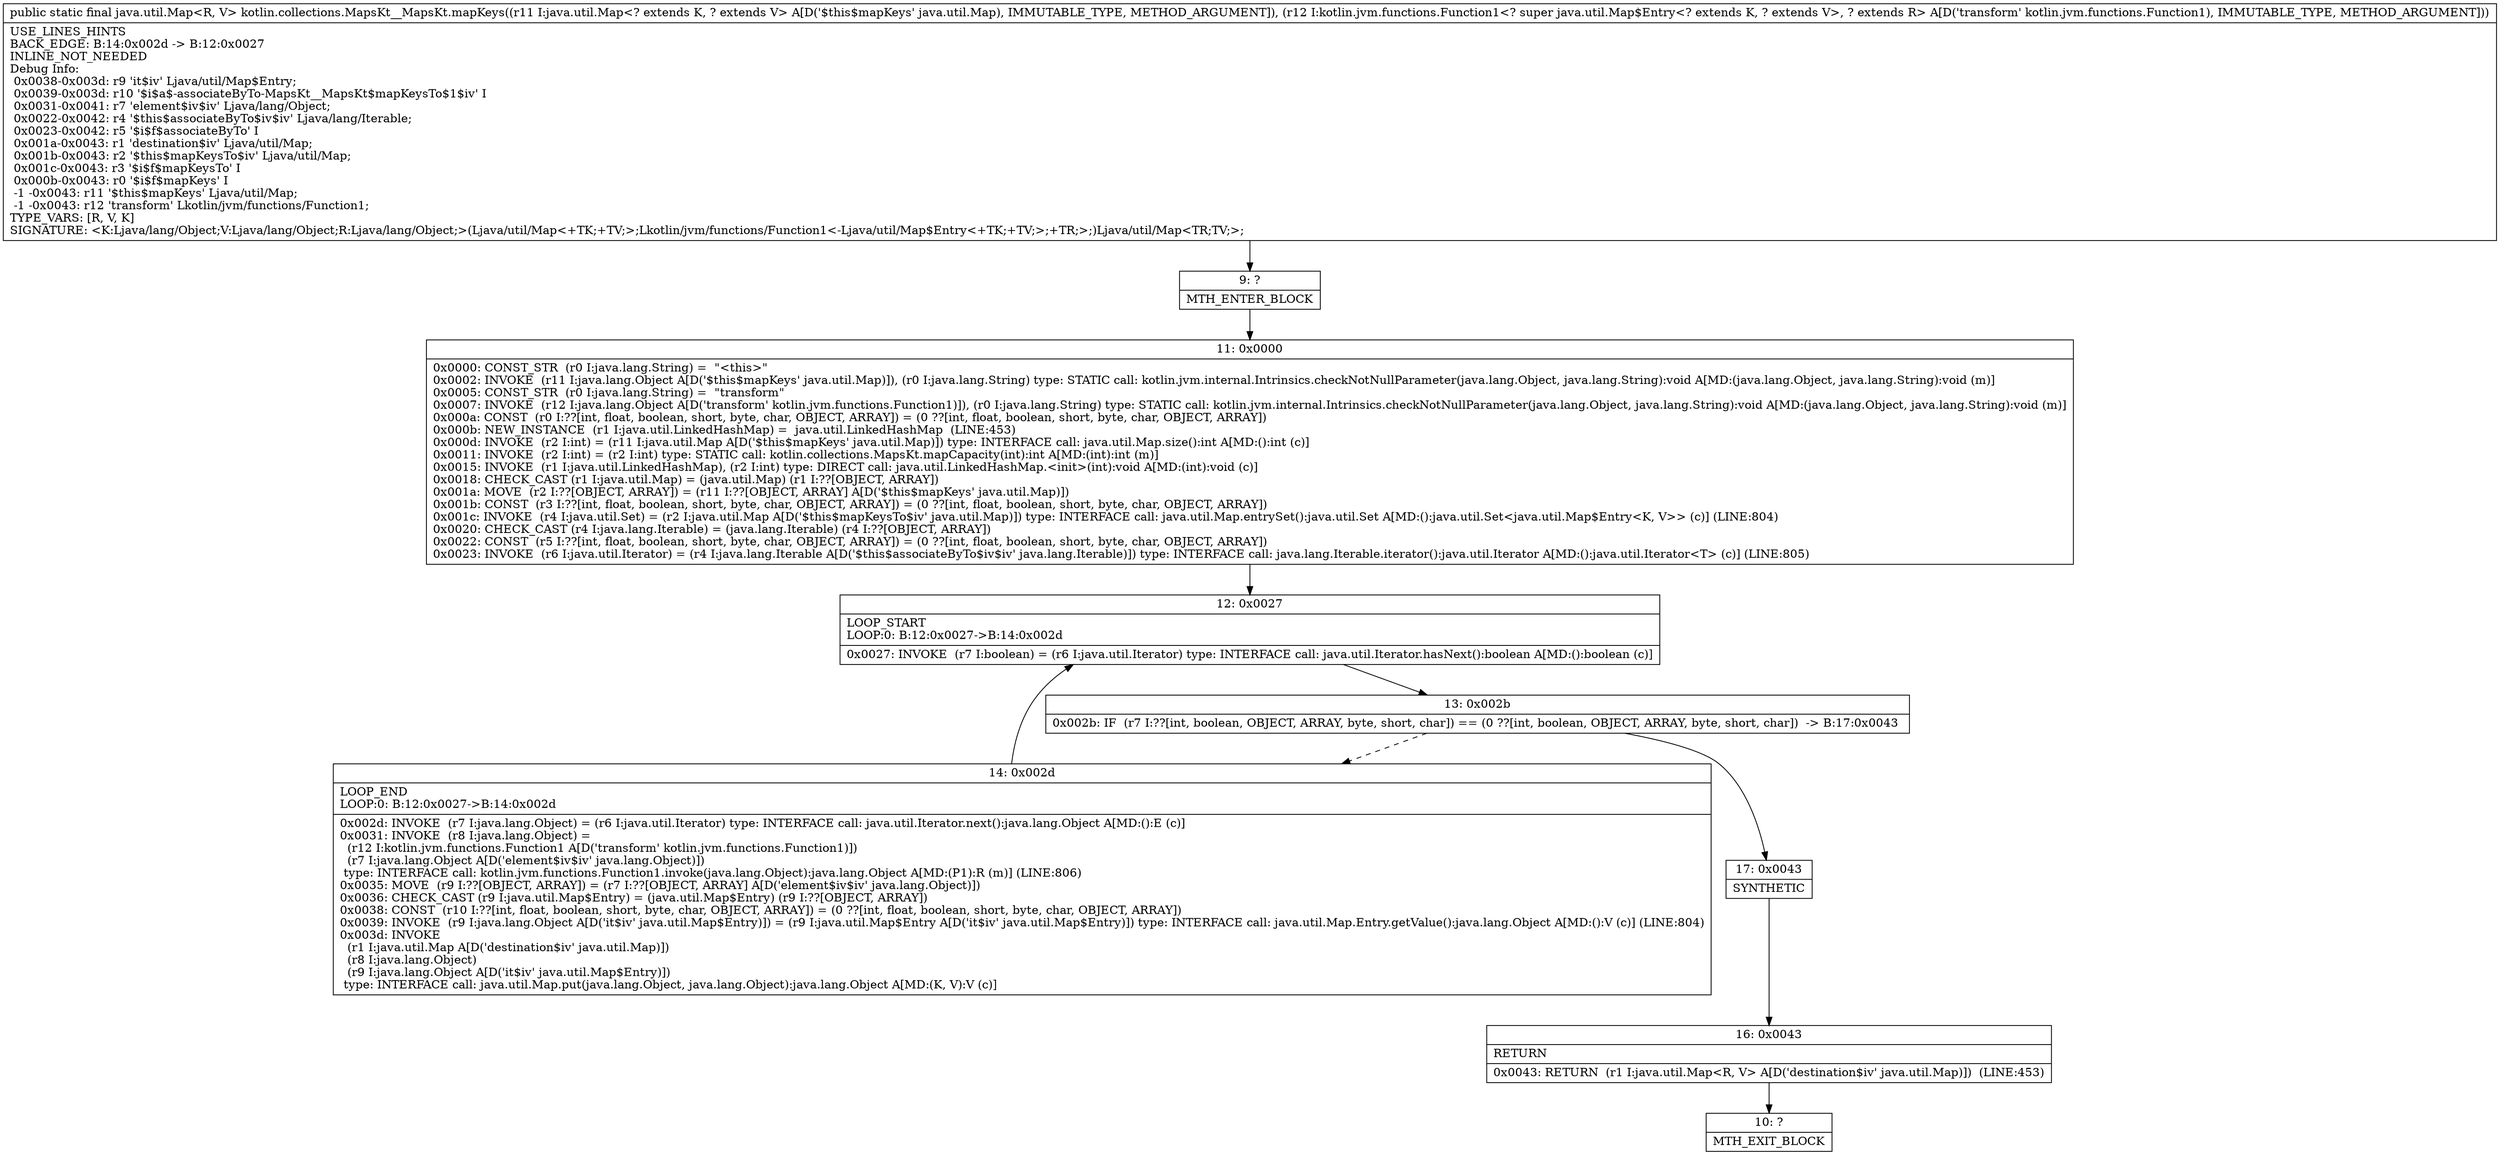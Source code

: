 digraph "CFG forkotlin.collections.MapsKt__MapsKt.mapKeys(Ljava\/util\/Map;Lkotlin\/jvm\/functions\/Function1;)Ljava\/util\/Map;" {
Node_9 [shape=record,label="{9\:\ ?|MTH_ENTER_BLOCK\l}"];
Node_11 [shape=record,label="{11\:\ 0x0000|0x0000: CONST_STR  (r0 I:java.lang.String) =  \"\<this\>\" \l0x0002: INVOKE  (r11 I:java.lang.Object A[D('$this$mapKeys' java.util.Map)]), (r0 I:java.lang.String) type: STATIC call: kotlin.jvm.internal.Intrinsics.checkNotNullParameter(java.lang.Object, java.lang.String):void A[MD:(java.lang.Object, java.lang.String):void (m)]\l0x0005: CONST_STR  (r0 I:java.lang.String) =  \"transform\" \l0x0007: INVOKE  (r12 I:java.lang.Object A[D('transform' kotlin.jvm.functions.Function1)]), (r0 I:java.lang.String) type: STATIC call: kotlin.jvm.internal.Intrinsics.checkNotNullParameter(java.lang.Object, java.lang.String):void A[MD:(java.lang.Object, java.lang.String):void (m)]\l0x000a: CONST  (r0 I:??[int, float, boolean, short, byte, char, OBJECT, ARRAY]) = (0 ??[int, float, boolean, short, byte, char, OBJECT, ARRAY]) \l0x000b: NEW_INSTANCE  (r1 I:java.util.LinkedHashMap) =  java.util.LinkedHashMap  (LINE:453)\l0x000d: INVOKE  (r2 I:int) = (r11 I:java.util.Map A[D('$this$mapKeys' java.util.Map)]) type: INTERFACE call: java.util.Map.size():int A[MD:():int (c)]\l0x0011: INVOKE  (r2 I:int) = (r2 I:int) type: STATIC call: kotlin.collections.MapsKt.mapCapacity(int):int A[MD:(int):int (m)]\l0x0015: INVOKE  (r1 I:java.util.LinkedHashMap), (r2 I:int) type: DIRECT call: java.util.LinkedHashMap.\<init\>(int):void A[MD:(int):void (c)]\l0x0018: CHECK_CAST (r1 I:java.util.Map) = (java.util.Map) (r1 I:??[OBJECT, ARRAY]) \l0x001a: MOVE  (r2 I:??[OBJECT, ARRAY]) = (r11 I:??[OBJECT, ARRAY] A[D('$this$mapKeys' java.util.Map)]) \l0x001b: CONST  (r3 I:??[int, float, boolean, short, byte, char, OBJECT, ARRAY]) = (0 ??[int, float, boolean, short, byte, char, OBJECT, ARRAY]) \l0x001c: INVOKE  (r4 I:java.util.Set) = (r2 I:java.util.Map A[D('$this$mapKeysTo$iv' java.util.Map)]) type: INTERFACE call: java.util.Map.entrySet():java.util.Set A[MD:():java.util.Set\<java.util.Map$Entry\<K, V\>\> (c)] (LINE:804)\l0x0020: CHECK_CAST (r4 I:java.lang.Iterable) = (java.lang.Iterable) (r4 I:??[OBJECT, ARRAY]) \l0x0022: CONST  (r5 I:??[int, float, boolean, short, byte, char, OBJECT, ARRAY]) = (0 ??[int, float, boolean, short, byte, char, OBJECT, ARRAY]) \l0x0023: INVOKE  (r6 I:java.util.Iterator) = (r4 I:java.lang.Iterable A[D('$this$associateByTo$iv$iv' java.lang.Iterable)]) type: INTERFACE call: java.lang.Iterable.iterator():java.util.Iterator A[MD:():java.util.Iterator\<T\> (c)] (LINE:805)\l}"];
Node_12 [shape=record,label="{12\:\ 0x0027|LOOP_START\lLOOP:0: B:12:0x0027\-\>B:14:0x002d\l|0x0027: INVOKE  (r7 I:boolean) = (r6 I:java.util.Iterator) type: INTERFACE call: java.util.Iterator.hasNext():boolean A[MD:():boolean (c)]\l}"];
Node_13 [shape=record,label="{13\:\ 0x002b|0x002b: IF  (r7 I:??[int, boolean, OBJECT, ARRAY, byte, short, char]) == (0 ??[int, boolean, OBJECT, ARRAY, byte, short, char])  \-\> B:17:0x0043 \l}"];
Node_14 [shape=record,label="{14\:\ 0x002d|LOOP_END\lLOOP:0: B:12:0x0027\-\>B:14:0x002d\l|0x002d: INVOKE  (r7 I:java.lang.Object) = (r6 I:java.util.Iterator) type: INTERFACE call: java.util.Iterator.next():java.lang.Object A[MD:():E (c)]\l0x0031: INVOKE  (r8 I:java.lang.Object) = \l  (r12 I:kotlin.jvm.functions.Function1 A[D('transform' kotlin.jvm.functions.Function1)])\l  (r7 I:java.lang.Object A[D('element$iv$iv' java.lang.Object)])\l type: INTERFACE call: kotlin.jvm.functions.Function1.invoke(java.lang.Object):java.lang.Object A[MD:(P1):R (m)] (LINE:806)\l0x0035: MOVE  (r9 I:??[OBJECT, ARRAY]) = (r7 I:??[OBJECT, ARRAY] A[D('element$iv$iv' java.lang.Object)]) \l0x0036: CHECK_CAST (r9 I:java.util.Map$Entry) = (java.util.Map$Entry) (r9 I:??[OBJECT, ARRAY]) \l0x0038: CONST  (r10 I:??[int, float, boolean, short, byte, char, OBJECT, ARRAY]) = (0 ??[int, float, boolean, short, byte, char, OBJECT, ARRAY]) \l0x0039: INVOKE  (r9 I:java.lang.Object A[D('it$iv' java.util.Map$Entry)]) = (r9 I:java.util.Map$Entry A[D('it$iv' java.util.Map$Entry)]) type: INTERFACE call: java.util.Map.Entry.getValue():java.lang.Object A[MD:():V (c)] (LINE:804)\l0x003d: INVOKE  \l  (r1 I:java.util.Map A[D('destination$iv' java.util.Map)])\l  (r8 I:java.lang.Object)\l  (r9 I:java.lang.Object A[D('it$iv' java.util.Map$Entry)])\l type: INTERFACE call: java.util.Map.put(java.lang.Object, java.lang.Object):java.lang.Object A[MD:(K, V):V (c)]\l}"];
Node_17 [shape=record,label="{17\:\ 0x0043|SYNTHETIC\l}"];
Node_16 [shape=record,label="{16\:\ 0x0043|RETURN\l|0x0043: RETURN  (r1 I:java.util.Map\<R, V\> A[D('destination$iv' java.util.Map)])  (LINE:453)\l}"];
Node_10 [shape=record,label="{10\:\ ?|MTH_EXIT_BLOCK\l}"];
MethodNode[shape=record,label="{public static final java.util.Map\<R, V\> kotlin.collections.MapsKt__MapsKt.mapKeys((r11 I:java.util.Map\<? extends K, ? extends V\> A[D('$this$mapKeys' java.util.Map), IMMUTABLE_TYPE, METHOD_ARGUMENT]), (r12 I:kotlin.jvm.functions.Function1\<? super java.util.Map$Entry\<? extends K, ? extends V\>, ? extends R\> A[D('transform' kotlin.jvm.functions.Function1), IMMUTABLE_TYPE, METHOD_ARGUMENT]))  | USE_LINES_HINTS\lBACK_EDGE: B:14:0x002d \-\> B:12:0x0027\lINLINE_NOT_NEEDED\lDebug Info:\l  0x0038\-0x003d: r9 'it$iv' Ljava\/util\/Map$Entry;\l  0x0039\-0x003d: r10 '$i$a$\-associateByTo\-MapsKt__MapsKt$mapKeysTo$1$iv' I\l  0x0031\-0x0041: r7 'element$iv$iv' Ljava\/lang\/Object;\l  0x0022\-0x0042: r4 '$this$associateByTo$iv$iv' Ljava\/lang\/Iterable;\l  0x0023\-0x0042: r5 '$i$f$associateByTo' I\l  0x001a\-0x0043: r1 'destination$iv' Ljava\/util\/Map;\l  0x001b\-0x0043: r2 '$this$mapKeysTo$iv' Ljava\/util\/Map;\l  0x001c\-0x0043: r3 '$i$f$mapKeysTo' I\l  0x000b\-0x0043: r0 '$i$f$mapKeys' I\l  \-1 \-0x0043: r11 '$this$mapKeys' Ljava\/util\/Map;\l  \-1 \-0x0043: r12 'transform' Lkotlin\/jvm\/functions\/Function1;\lTYPE_VARS: [R, V, K]\lSIGNATURE: \<K:Ljava\/lang\/Object;V:Ljava\/lang\/Object;R:Ljava\/lang\/Object;\>(Ljava\/util\/Map\<+TK;+TV;\>;Lkotlin\/jvm\/functions\/Function1\<\-Ljava\/util\/Map$Entry\<+TK;+TV;\>;+TR;\>;)Ljava\/util\/Map\<TR;TV;\>;\l}"];
MethodNode -> Node_9;Node_9 -> Node_11;
Node_11 -> Node_12;
Node_12 -> Node_13;
Node_13 -> Node_14[style=dashed];
Node_13 -> Node_17;
Node_14 -> Node_12;
Node_17 -> Node_16;
Node_16 -> Node_10;
}

